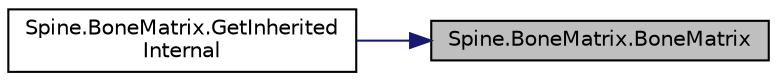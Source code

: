 digraph "Spine.BoneMatrix.BoneMatrix"
{
 // LATEX_PDF_SIZE
  edge [fontname="Helvetica",fontsize="10",labelfontname="Helvetica",labelfontsize="10"];
  node [fontname="Helvetica",fontsize="10",shape=record];
  rankdir="RL";
  Node1 [label="Spine.BoneMatrix.BoneMatrix",height=0.2,width=0.4,color="black", fillcolor="grey75", style="filled", fontcolor="black",tooltip="Constructor for a local bone matrix based on Setup Pose BoneData."];
  Node1 -> Node2 [dir="back",color="midnightblue",fontsize="10",style="solid",fontname="Helvetica"];
  Node2 [label="Spine.BoneMatrix.GetInherited\lInternal",height=0.2,width=0.4,color="black", fillcolor="white", style="filled",URL="$struct_spine_1_1_bone_matrix.html#a4410aadcd0c9bc36d05d83b1ab5f0582",tooltip=" "];
}
